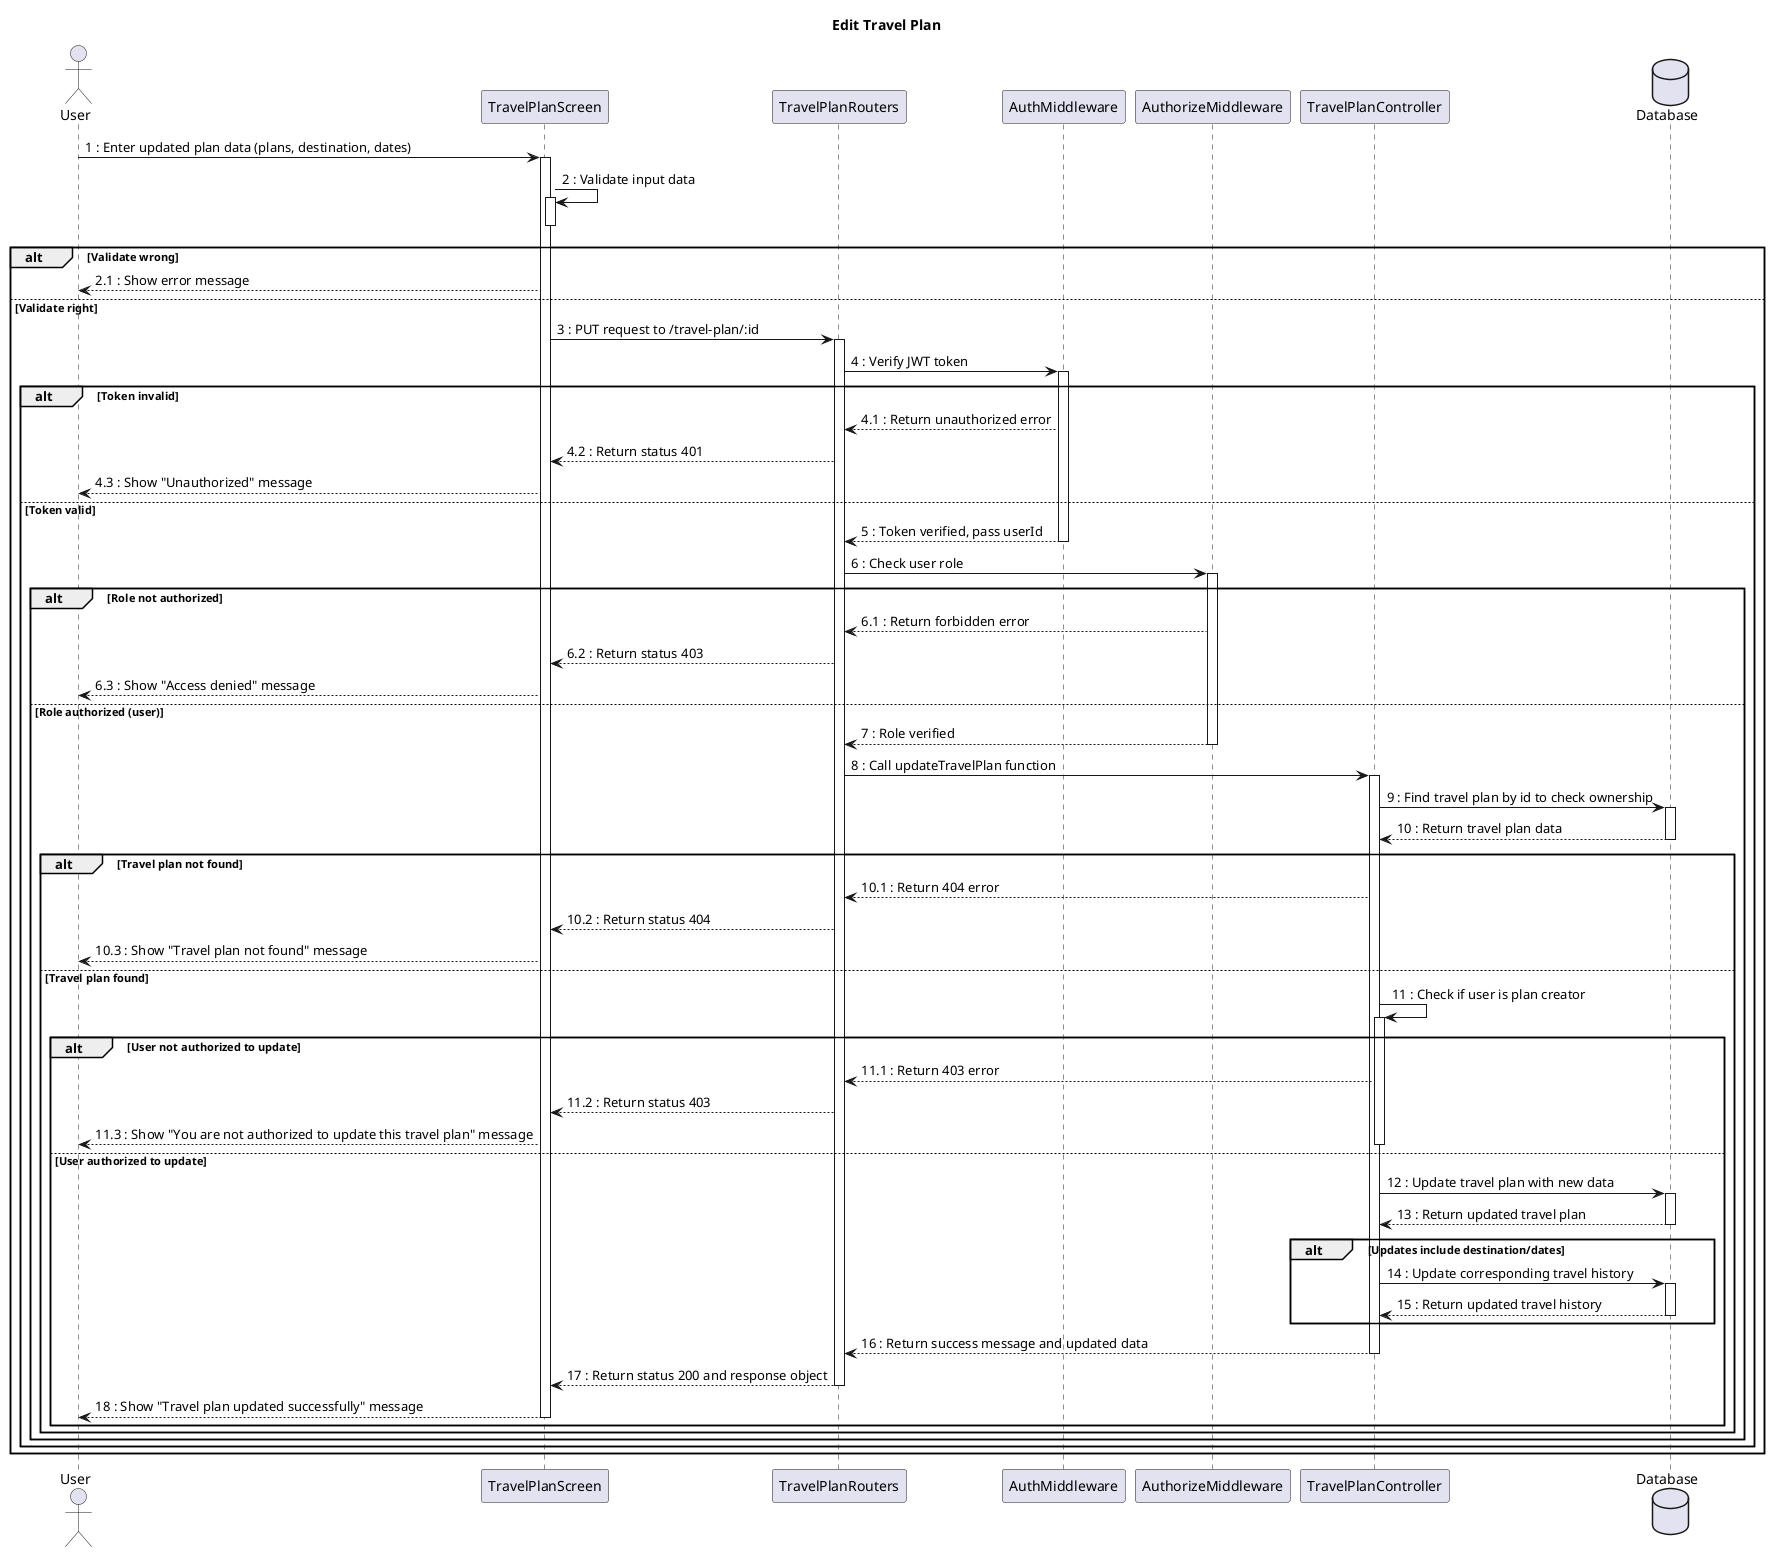 @startuml
title Edit Travel Plan
actor User
participant TravelPlanScreen
participant TravelPlanRouters
participant AuthMiddleware
participant AuthorizeMiddleware
participant TravelPlanController
database Database

User -> TravelPlanScreen : 1 : Enter updated plan data (plans, destination, dates)
activate TravelPlanScreen

TravelPlanScreen -> TravelPlanScreen : 2 : Validate input data
activate TravelPlanScreen
deactivate TravelPlanScreen

alt Validate wrong
    TravelPlanScreen --> User : 2.1 : Show error message
else Validate right
    TravelPlanScreen -> TravelPlanRouters : 3 : PUT request to /travel-plan/:id
    activate TravelPlanRouters

    TravelPlanRouters -> AuthMiddleware : 4 : Verify JWT token
    activate AuthMiddleware

    alt Token invalid
        AuthMiddleware --> TravelPlanRouters : 4.1 : Return unauthorized error
        TravelPlanRouters --> TravelPlanScreen : 4.2 : Return status 401
        TravelPlanScreen --> User : 4.3 : Show "Unauthorized" message
    else Token valid
        AuthMiddleware --> TravelPlanRouters : 5 : Token verified, pass userId
        deactivate AuthMiddleware

        TravelPlanRouters -> AuthorizeMiddleware : 6 : Check user role
        activate AuthorizeMiddleware

        alt Role not authorized
            AuthorizeMiddleware --> TravelPlanRouters : 6.1 : Return forbidden error
            TravelPlanRouters --> TravelPlanScreen : 6.2 : Return status 403
            TravelPlanScreen --> User : 6.3 : Show "Access denied" message
        else Role authorized (user)
            AuthorizeMiddleware --> TravelPlanRouters : 7 : Role verified
            deactivate AuthorizeMiddleware

            TravelPlanRouters -> TravelPlanController : 8 : Call updateTravelPlan function
            activate TravelPlanController

            TravelPlanController -> Database : 9 : Find travel plan by id to check ownership
            activate Database
            Database --> TravelPlanController : 10 : Return travel plan data
            deactivate Database

            alt Travel plan not found
                TravelPlanController --> TravelPlanRouters : 10.1 : Return 404 error
                TravelPlanRouters --> TravelPlanScreen : 10.2 : Return status 404
                TravelPlanScreen --> User : 10.3 : Show "Travel plan not found" message
            else Travel plan found
                TravelPlanController -> TravelPlanController : 11 : Check if user is plan creator
                activate TravelPlanController

                alt User not authorized to update
                    TravelPlanController --> TravelPlanRouters : 11.1 : Return 403 error
                    TravelPlanRouters --> TravelPlanScreen : 11.2 : Return status 403
                    TravelPlanScreen --> User : 11.3 : Show "You are not authorized to update this travel plan" message
                    deactivate TravelPlanController
                else User authorized to update
                    TravelPlanController -> Database : 12 : Update travel plan with new data
                    activate Database
                    Database --> TravelPlanController : 13 : Return updated travel plan
                    deactivate Database

                    alt Updates include destination/dates
                        TravelPlanController -> Database : 14 : Update corresponding travel history
                        activate Database
                        Database --> TravelPlanController : 15 : Return updated travel history
                        deactivate Database
                    end

                    TravelPlanController --> TravelPlanRouters : 16 : Return success message and updated data
                    deactivate TravelPlanController
                    TravelPlanRouters --> TravelPlanScreen : 17 : Return status 200 and response object
                    deactivate TravelPlanRouters
                    TravelPlanScreen --> User : 18 : Show "Travel plan updated successfully" message
                    deactivate TravelPlanScreen
                end
            end
        end
    end
end

@enduml